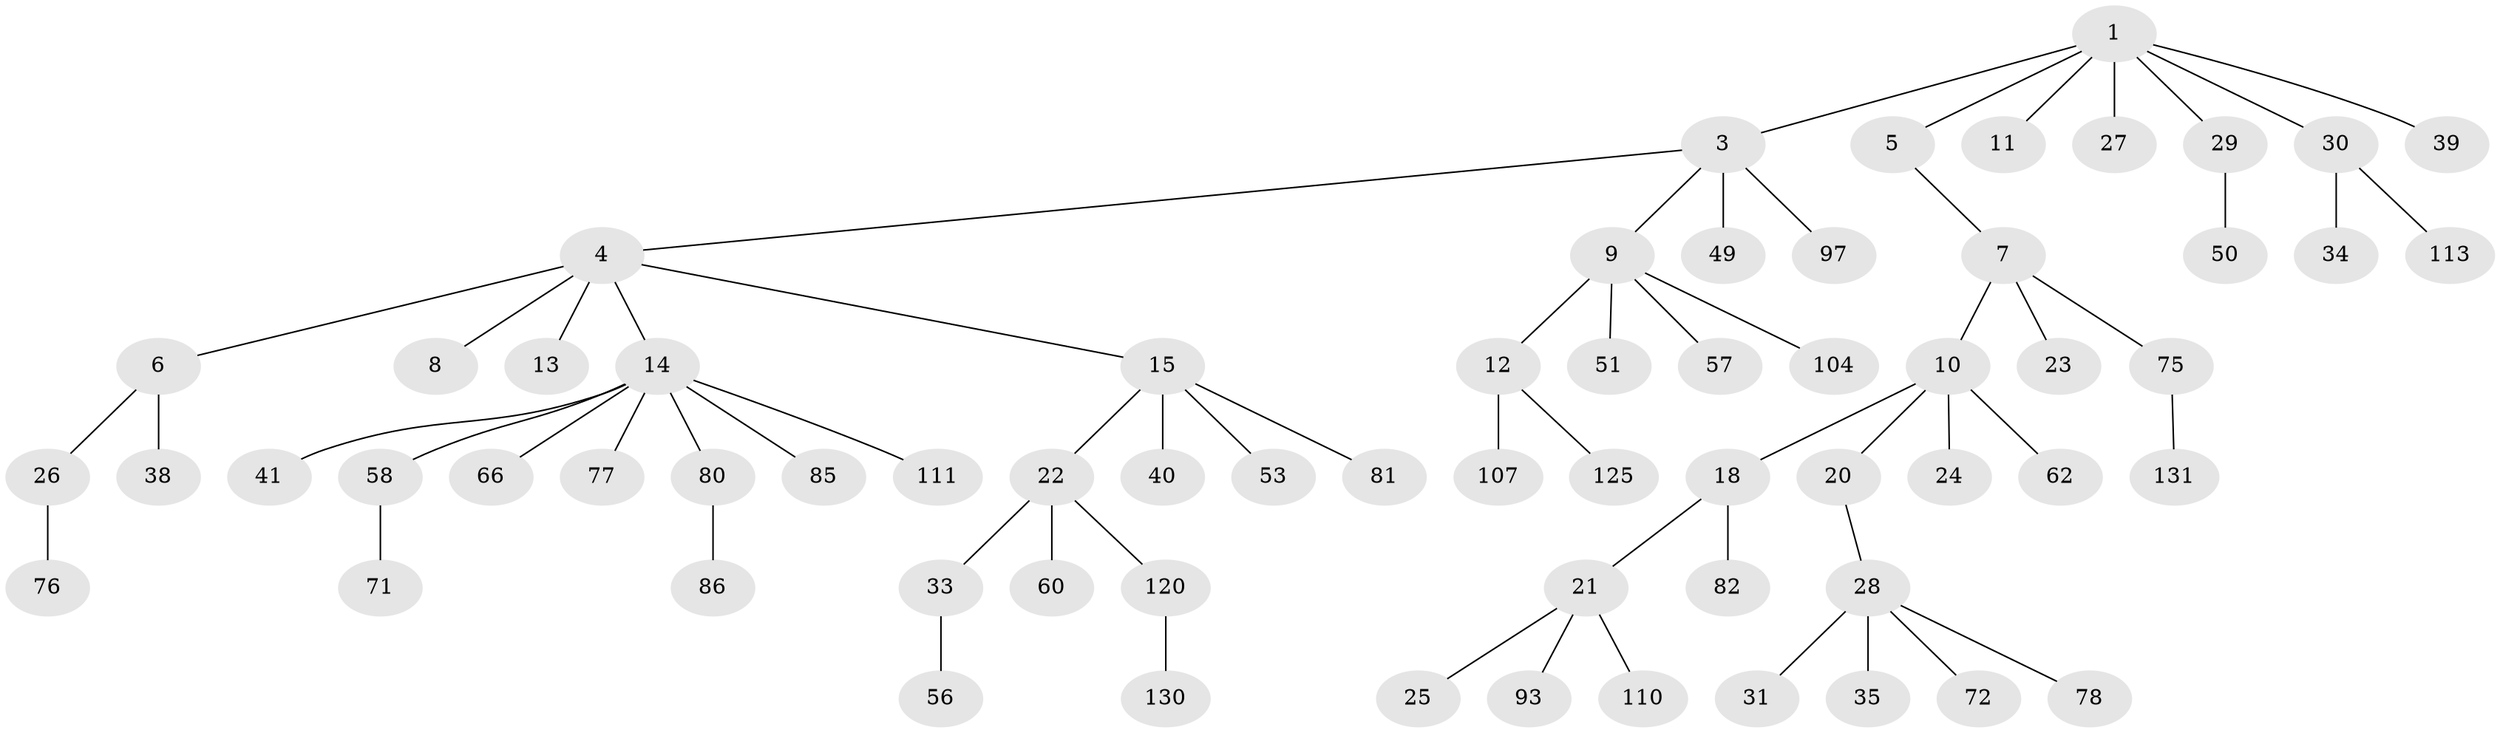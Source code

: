 // original degree distribution, {5: 0.03759398496240601, 4: 0.05263157894736842, 6: 0.045112781954887216, 3: 0.07518796992481203, 1: 0.5263157894736842, 7: 0.007518796992481203, 2: 0.2556390977443609}
// Generated by graph-tools (version 1.1) at 2025/15/03/09/25 04:15:35]
// undirected, 66 vertices, 65 edges
graph export_dot {
graph [start="1"]
  node [color=gray90,style=filled];
  1 [super="+2"];
  3 [super="+55+69"];
  4;
  5 [super="+102"];
  6 [super="+83"];
  7;
  8;
  9 [super="+87"];
  10;
  11;
  12;
  13;
  14 [super="+36+16+17"];
  15 [super="+46+32+43+91+19"];
  18 [super="+45+59+88+68"];
  20 [super="+106+92"];
  21 [super="+37"];
  22;
  23 [super="+47"];
  24 [super="+52"];
  25 [super="+65"];
  26 [super="+48"];
  27;
  28;
  29;
  30;
  31;
  33;
  34;
  35 [super="+98"];
  38;
  39 [super="+44"];
  40;
  41 [super="+70"];
  49 [super="+112"];
  50 [super="+128"];
  51;
  53;
  56;
  57;
  58 [super="+123"];
  60;
  62;
  66;
  71;
  72;
  75;
  76;
  77 [super="+79"];
  78;
  80;
  81;
  82;
  85;
  86;
  93;
  97;
  104;
  107;
  110;
  111;
  113 [super="+133"];
  120 [super="+122"];
  125;
  130;
  131;
  1 -- 3;
  1 -- 27;
  1 -- 29;
  1 -- 30;
  1 -- 11;
  1 -- 5;
  1 -- 39;
  3 -- 4;
  3 -- 9;
  3 -- 49;
  3 -- 97;
  4 -- 6;
  4 -- 8;
  4 -- 13;
  4 -- 14;
  4 -- 15;
  5 -- 7;
  6 -- 26;
  6 -- 38;
  7 -- 10;
  7 -- 23;
  7 -- 75;
  9 -- 12;
  9 -- 51;
  9 -- 57;
  9 -- 104;
  10 -- 18;
  10 -- 20;
  10 -- 24;
  10 -- 62;
  12 -- 107;
  12 -- 125;
  14 -- 41;
  14 -- 66;
  14 -- 58;
  14 -- 77;
  14 -- 80;
  14 -- 85;
  14 -- 111;
  15 -- 22;
  15 -- 81;
  15 -- 40;
  15 -- 53;
  18 -- 21;
  18 -- 82;
  20 -- 28;
  21 -- 25;
  21 -- 93;
  21 -- 110;
  22 -- 33;
  22 -- 60;
  22 -- 120;
  26 -- 76;
  28 -- 31;
  28 -- 35;
  28 -- 72;
  28 -- 78;
  29 -- 50;
  30 -- 34;
  30 -- 113;
  33 -- 56;
  58 -- 71;
  75 -- 131;
  80 -- 86;
  120 -- 130;
}
